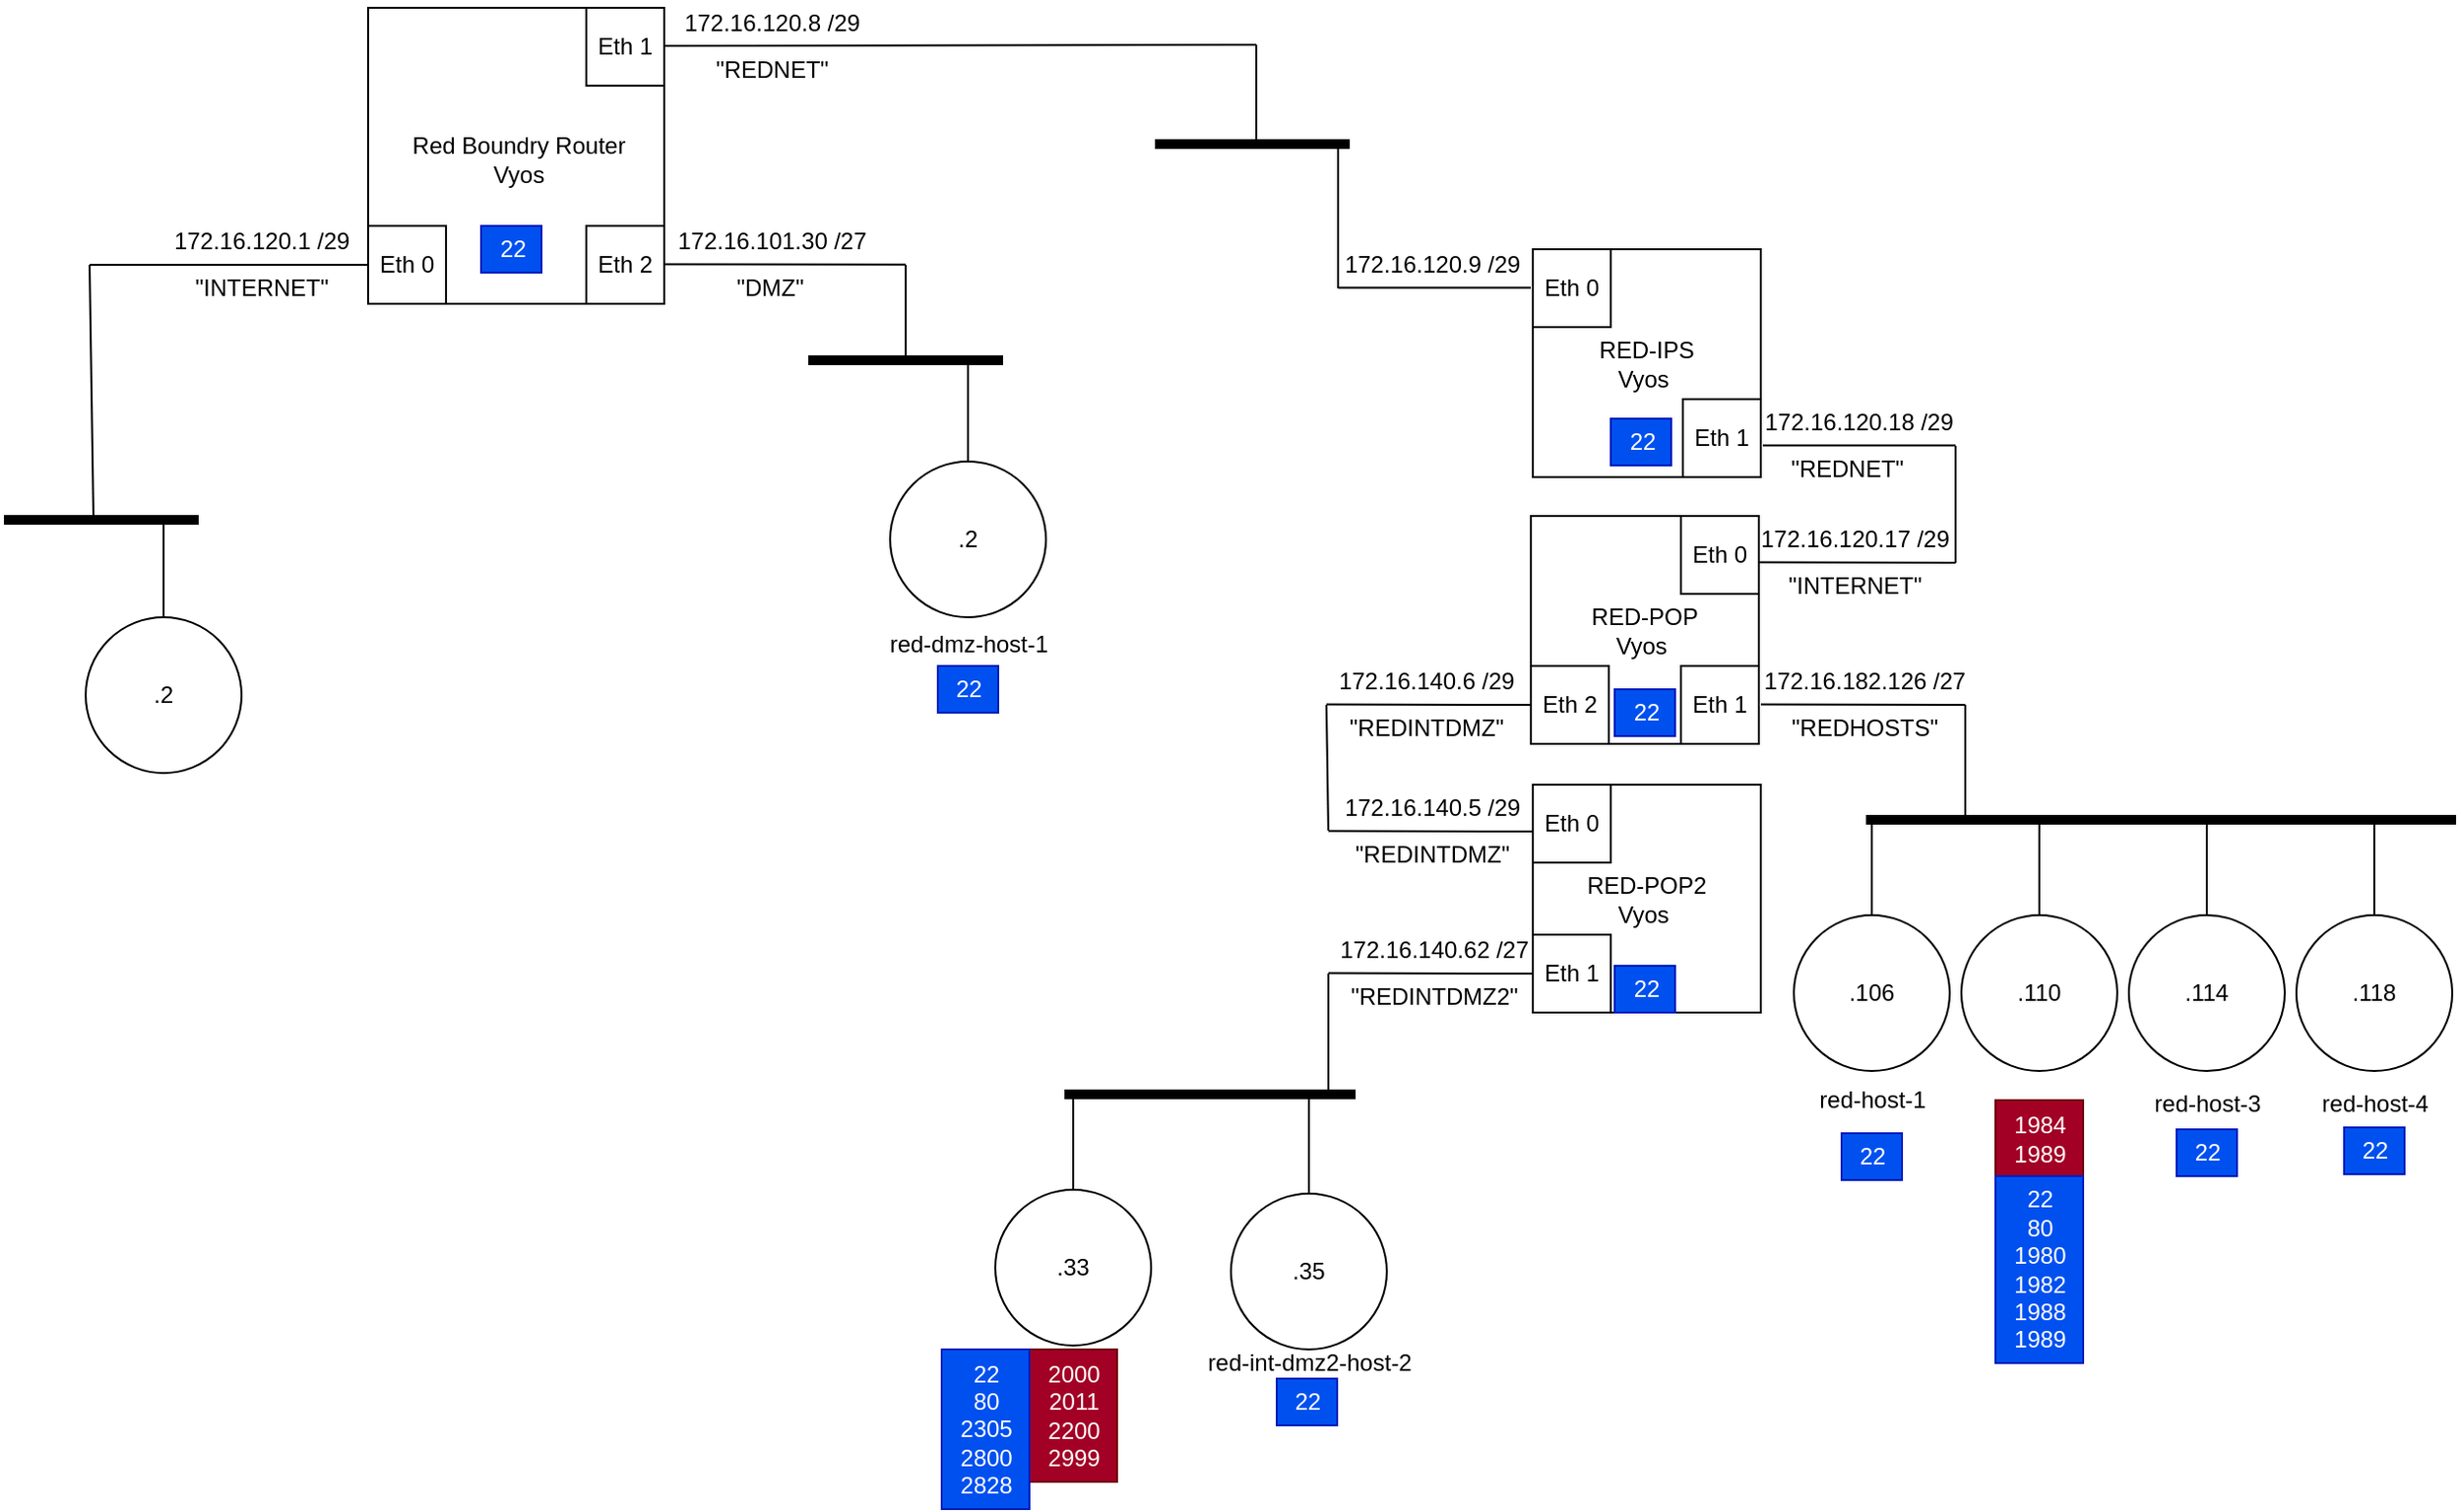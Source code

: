 <mxfile version="27.0.2">
  <diagram name="Page-1" id="r5pY6OEH55r_MRl_l-7a">
    <mxGraphModel dx="1447" dy="2493" grid="0" gridSize="10" guides="1" tooltips="1" connect="1" arrows="1" fold="1" page="1" pageScale="1" pageWidth="1500" pageHeight="1100" math="0" shadow="0">
      <root>
        <mxCell id="0" />
        <mxCell id="1" parent="0" />
        <mxCell id="gthj1zMNGUcNPDBHIXGr-64" value="" style="endArrow=none;html=1;rounded=0;" parent="1" edge="1">
          <mxGeometry width="50" height="50" relative="1" as="geometry">
            <mxPoint x="1140" y="614" as="sourcePoint" />
            <mxPoint x="1035" y="613.73" as="targetPoint" />
          </mxGeometry>
        </mxCell>
        <mxCell id="gthj1zMNGUcNPDBHIXGr-65" value="172.16.120.17 /29" style="text;html=1;align=center;verticalAlign=middle;resizable=0;points=[];autosize=1;strokeColor=none;fillColor=none;spacingBottom=0;" parent="1" vertex="1">
          <mxGeometry x="1030" y="589.94" width="115" height="24" as="geometry" />
        </mxCell>
        <mxCell id="gthj1zMNGUcNPDBHIXGr-48" value="" style="endArrow=none;html=1;rounded=0;" parent="1" edge="1">
          <mxGeometry width="50" height="50" relative="1" as="geometry">
            <mxPoint x="922" y="472.79" as="sourcePoint" />
            <mxPoint x="823" y="472.79" as="targetPoint" />
          </mxGeometry>
        </mxCell>
        <mxCell id="gthj1zMNGUcNPDBHIXGr-32" value="" style="endArrow=none;html=1;rounded=0;" parent="1" edge="1">
          <mxGeometry width="50" height="50" relative="1" as="geometry">
            <mxPoint x="220" y="643" as="sourcePoint" />
            <mxPoint x="220" y="592" as="targetPoint" />
          </mxGeometry>
        </mxCell>
        <mxCell id="gthj1zMNGUcNPDBHIXGr-12" value="" style="endArrow=none;html=1;rounded=0;exitX=1;exitY=0.5;exitDx=0;exitDy=0;" parent="1" edge="1">
          <mxGeometry width="50" height="50" relative="1" as="geometry">
            <mxPoint x="437" y="348.64" as="sourcePoint" />
            <mxPoint x="781" y="348" as="targetPoint" />
          </mxGeometry>
        </mxCell>
        <mxCell id="gthj1zMNGUcNPDBHIXGr-13" value="" style="endArrow=none;html=1;rounded=0;exitX=1;exitY=0.5;exitDx=0;exitDy=0;" parent="1" edge="1">
          <mxGeometry width="50" height="50" relative="1" as="geometry">
            <mxPoint x="384" y="460.64" as="sourcePoint" />
            <mxPoint x="601" y="460.91" as="targetPoint" />
          </mxGeometry>
        </mxCell>
        <mxCell id="gthj1zMNGUcNPDBHIXGr-10" value="" style="endArrow=none;html=1;rounded=0;" parent="1" target="gthj1zMNGUcNPDBHIXGr-8" edge="1">
          <mxGeometry width="50" height="50" relative="1" as="geometry">
            <mxPoint x="182" y="461" as="sourcePoint" />
            <mxPoint x="325" y="461" as="targetPoint" />
          </mxGeometry>
        </mxCell>
        <mxCell id="gthj1zMNGUcNPDBHIXGr-9" value="172.16.120.1 /29" style="text;html=1;align=center;verticalAlign=middle;resizable=0;points=[];autosize=1;strokeColor=none;fillColor=none;spacingBottom=0;" parent="1" vertex="1">
          <mxGeometry x="216" y="437" width="108" height="24" as="geometry" />
        </mxCell>
        <mxCell id="gthj1zMNGUcNPDBHIXGr-3" value="" style="whiteSpace=wrap;html=1;aspect=fixed;" parent="1" vertex="1">
          <mxGeometry x="325" y="329" width="152" height="152" as="geometry" />
        </mxCell>
        <mxCell id="gthj1zMNGUcNPDBHIXGr-5" value="&lt;br&gt;&lt;div&gt;Red Boundry Router&lt;/div&gt;&lt;div&gt;Vyos&lt;/div&gt;" style="text;html=1;align=center;verticalAlign=middle;resizable=0;points=[];autosize=1;strokeColor=none;fillColor=none;" parent="1" vertex="1">
          <mxGeometry x="338" y="372" width="127" height="55" as="geometry" />
        </mxCell>
        <mxCell id="gthj1zMNGUcNPDBHIXGr-6" value="Eth 1" style="whiteSpace=wrap;html=1;aspect=fixed;" parent="1" vertex="1">
          <mxGeometry x="437" y="329" width="40" height="40" as="geometry" />
        </mxCell>
        <mxCell id="gthj1zMNGUcNPDBHIXGr-7" value="Eth 2" style="whiteSpace=wrap;html=1;aspect=fixed;" parent="1" vertex="1">
          <mxGeometry x="437" y="441" width="40" height="40" as="geometry" />
        </mxCell>
        <mxCell id="gthj1zMNGUcNPDBHIXGr-8" value="Eth 0" style="whiteSpace=wrap;html=1;aspect=fixed;" parent="1" vertex="1">
          <mxGeometry x="325" y="441" width="40" height="40" as="geometry" />
        </mxCell>
        <mxCell id="gthj1zMNGUcNPDBHIXGr-11" value="&quot;INTERNET&quot;" style="text;html=1;align=center;verticalAlign=middle;resizable=0;points=[];autosize=1;strokeColor=none;fillColor=none;spacingBottom=0;" parent="1" vertex="1">
          <mxGeometry x="226.5" y="461" width="87" height="24" as="geometry" />
        </mxCell>
        <mxCell id="gthj1zMNGUcNPDBHIXGr-14" value="172.16.120.8 /29" style="text;html=1;align=center;verticalAlign=middle;resizable=0;points=[];autosize=1;strokeColor=none;fillColor=none;spacingBottom=0;" parent="1" vertex="1">
          <mxGeometry x="478" y="325" width="108" height="24" as="geometry" />
        </mxCell>
        <mxCell id="gthj1zMNGUcNPDBHIXGr-15" value="&quot;REDNET&quot;" style="text;html=1;align=center;verticalAlign=middle;resizable=0;points=[];autosize=1;strokeColor=none;fillColor=none;spacingBottom=0;" parent="1" vertex="1">
          <mxGeometry x="493.5" y="349" width="76" height="24" as="geometry" />
        </mxCell>
        <mxCell id="gthj1zMNGUcNPDBHIXGr-16" value="172.16.101.30 /27" style="text;html=1;align=center;verticalAlign=middle;resizable=0;points=[];autosize=1;strokeColor=none;fillColor=none;spacingBottom=0;" parent="1" vertex="1">
          <mxGeometry x="474" y="437" width="115" height="24" as="geometry" />
        </mxCell>
        <mxCell id="gthj1zMNGUcNPDBHIXGr-17" value="&quot;DMZ&quot;" style="text;html=1;align=center;verticalAlign=middle;resizable=0;points=[];autosize=1;strokeColor=none;fillColor=none;spacingBottom=0;" parent="1" vertex="1">
          <mxGeometry x="504.5" y="461" width="53" height="24" as="geometry" />
        </mxCell>
        <mxCell id="gthj1zMNGUcNPDBHIXGr-19" value="" style="endArrow=none;html=1;rounded=0;" parent="1" edge="1">
          <mxGeometry width="50" height="50" relative="1" as="geometry">
            <mxPoint x="601" y="510" as="sourcePoint" />
            <mxPoint x="601" y="461" as="targetPoint" />
          </mxGeometry>
        </mxCell>
        <mxCell id="gthj1zMNGUcNPDBHIXGr-22" value="" style="endArrow=none;html=1;rounded=0;" parent="1" edge="1">
          <mxGeometry width="50" height="50" relative="1" as="geometry">
            <mxPoint x="184" y="592" as="sourcePoint" />
            <mxPoint x="182" y="461" as="targetPoint" />
          </mxGeometry>
        </mxCell>
        <mxCell id="gthj1zMNGUcNPDBHIXGr-24" value="" style="endArrow=none;html=1;rounded=0;" parent="1" edge="1">
          <mxGeometry width="50" height="50" relative="1" as="geometry">
            <mxPoint x="781" y="397" as="sourcePoint" />
            <mxPoint x="781" y="348" as="targetPoint" />
          </mxGeometry>
        </mxCell>
        <mxCell id="gthj1zMNGUcNPDBHIXGr-25" value="" style="shape=link;html=1;rounded=0;strokeWidth=3;width=-4;" parent="1" edge="1">
          <mxGeometry width="100" relative="1" as="geometry">
            <mxPoint x="729" y="399" as="sourcePoint" />
            <mxPoint x="829" y="399" as="targetPoint" />
          </mxGeometry>
        </mxCell>
        <mxCell id="gthj1zMNGUcNPDBHIXGr-26" value="" style="shape=link;html=1;rounded=0;strokeWidth=3;width=-4;" parent="1" edge="1">
          <mxGeometry width="100" relative="1" as="geometry">
            <mxPoint x="551" y="510" as="sourcePoint" />
            <mxPoint x="651" y="510" as="targetPoint" />
          </mxGeometry>
        </mxCell>
        <mxCell id="gthj1zMNGUcNPDBHIXGr-27" value="" style="shape=link;html=1;rounded=0;strokeWidth=3;width=-4;" parent="1" edge="1">
          <mxGeometry width="100" relative="1" as="geometry">
            <mxPoint x="138" y="592" as="sourcePoint" />
            <mxPoint x="238" y="592" as="targetPoint" />
          </mxGeometry>
        </mxCell>
        <mxCell id="gthj1zMNGUcNPDBHIXGr-29" value=".2" style="ellipse;whiteSpace=wrap;html=1;aspect=fixed;" parent="1" vertex="1">
          <mxGeometry x="180" y="642" width="80" height="80" as="geometry" />
        </mxCell>
        <mxCell id="gthj1zMNGUcNPDBHIXGr-33" value="" style="endArrow=none;html=1;rounded=0;" parent="1" edge="1">
          <mxGeometry width="50" height="50" relative="1" as="geometry">
            <mxPoint x="633" y="563" as="sourcePoint" />
            <mxPoint x="633" y="512" as="targetPoint" />
          </mxGeometry>
        </mxCell>
        <mxCell id="gthj1zMNGUcNPDBHIXGr-34" value=".2" style="ellipse;whiteSpace=wrap;html=1;aspect=fixed;" parent="1" vertex="1">
          <mxGeometry x="593" y="562" width="80" height="80" as="geometry" />
        </mxCell>
        <mxCell id="gthj1zMNGUcNPDBHIXGr-35" value="" style="endArrow=none;html=1;rounded=0;" parent="1" edge="1">
          <mxGeometry width="50" height="50" relative="1" as="geometry">
            <mxPoint x="823" y="473" as="sourcePoint" />
            <mxPoint x="823" y="401" as="targetPoint" />
          </mxGeometry>
        </mxCell>
        <mxCell id="gthj1zMNGUcNPDBHIXGr-41" value="red-dmz-host-1" style="text;html=1;align=center;verticalAlign=middle;resizable=0;points=[];autosize=1;strokeColor=none;fillColor=none;spacingBottom=0;" parent="1" vertex="1">
          <mxGeometry x="583.5" y="644" width="99" height="24" as="geometry" />
        </mxCell>
        <mxCell id="gthj1zMNGUcNPDBHIXGr-47" value="&lt;div&gt;RED-IPS&lt;/div&gt;&lt;div&gt;Vyos&amp;nbsp;&lt;/div&gt;" style="whiteSpace=wrap;html=1;aspect=fixed;" parent="1" vertex="1">
          <mxGeometry x="923" y="453" width="117" height="117" as="geometry" />
        </mxCell>
        <mxCell id="gthj1zMNGUcNPDBHIXGr-50" value="Eth 0" style="whiteSpace=wrap;html=1;aspect=fixed;" parent="1" vertex="1">
          <mxGeometry x="923" y="453" width="40" height="40" as="geometry" />
        </mxCell>
        <mxCell id="gthj1zMNGUcNPDBHIXGr-51" value="172.16.120.9 /29" style="text;html=1;align=center;verticalAlign=middle;resizable=0;points=[];autosize=1;strokeColor=none;fillColor=none;spacingBottom=0;" parent="1" vertex="1">
          <mxGeometry x="817" y="449" width="108" height="24" as="geometry" />
        </mxCell>
        <mxCell id="gthj1zMNGUcNPDBHIXGr-52" value="Eth 1" style="whiteSpace=wrap;html=1;aspect=fixed;" parent="1" vertex="1">
          <mxGeometry x="1000" y="530" width="40" height="40" as="geometry" />
        </mxCell>
        <mxCell id="gthj1zMNGUcNPDBHIXGr-54" value="&lt;div&gt;RED-POP&lt;/div&gt;&lt;div&gt;Vyos&amp;nbsp;&lt;/div&gt;" style="whiteSpace=wrap;html=1;aspect=fixed;" parent="1" vertex="1">
          <mxGeometry x="922" y="590" width="117" height="117" as="geometry" />
        </mxCell>
        <mxCell id="gthj1zMNGUcNPDBHIXGr-55" value="Eth 0" style="whiteSpace=wrap;html=1;aspect=fixed;" parent="1" vertex="1">
          <mxGeometry x="999" y="590" width="40" height="40" as="geometry" />
        </mxCell>
        <mxCell id="gthj1zMNGUcNPDBHIXGr-56" value="Eth 1" style="whiteSpace=wrap;html=1;aspect=fixed;" parent="1" vertex="1">
          <mxGeometry x="999" y="667" width="40" height="40" as="geometry" />
        </mxCell>
        <mxCell id="gthj1zMNGUcNPDBHIXGr-59" value="" style="endArrow=none;html=1;rounded=0;" parent="1" edge="1">
          <mxGeometry width="50" height="50" relative="1" as="geometry">
            <mxPoint x="1140" y="553.79" as="sourcePoint" />
            <mxPoint x="1041" y="553.79" as="targetPoint" />
          </mxGeometry>
        </mxCell>
        <mxCell id="gthj1zMNGUcNPDBHIXGr-62" value="172.16.120.18 /29" style="text;html=1;align=center;verticalAlign=middle;resizable=0;points=[];autosize=1;strokeColor=none;fillColor=none;spacingBottom=0;" parent="1" vertex="1">
          <mxGeometry x="1032" y="530" width="115" height="24" as="geometry" />
        </mxCell>
        <mxCell id="gthj1zMNGUcNPDBHIXGr-63" value="" style="endArrow=none;html=1;rounded=0;" parent="1" edge="1">
          <mxGeometry width="50" height="50" relative="1" as="geometry">
            <mxPoint x="1140" y="614" as="sourcePoint" />
            <mxPoint x="1140" y="554" as="targetPoint" />
          </mxGeometry>
        </mxCell>
        <mxCell id="gthj1zMNGUcNPDBHIXGr-66" value="&quot;REDNET&quot;" style="text;html=1;align=center;verticalAlign=middle;resizable=0;points=[];autosize=1;strokeColor=none;fillColor=none;spacingBottom=0;" parent="1" vertex="1">
          <mxGeometry x="1046" y="554" width="76" height="24" as="geometry" />
        </mxCell>
        <mxCell id="gthj1zMNGUcNPDBHIXGr-67" value="&quot;INTERNET&quot;" style="text;html=1;align=center;verticalAlign=middle;resizable=0;points=[];autosize=1;strokeColor=none;fillColor=none;spacingBottom=0;" parent="1" vertex="1">
          <mxGeometry x="1044.5" y="613.94" width="86" height="24" as="geometry" />
        </mxCell>
        <mxCell id="gthj1zMNGUcNPDBHIXGr-68" value="Eth 2" style="whiteSpace=wrap;html=1;aspect=fixed;" parent="1" vertex="1">
          <mxGeometry x="922" y="667" width="40" height="40" as="geometry" />
        </mxCell>
        <mxCell id="gthj1zMNGUcNPDBHIXGr-69" value="" style="endArrow=none;html=1;rounded=0;" parent="1" edge="1">
          <mxGeometry width="50" height="50" relative="1" as="geometry">
            <mxPoint x="922" y="687.06" as="sourcePoint" />
            <mxPoint x="817" y="686.79" as="targetPoint" />
          </mxGeometry>
        </mxCell>
        <mxCell id="gthj1zMNGUcNPDBHIXGr-70" value="172.16.140.6 /29" style="text;html=1;align=center;verticalAlign=middle;resizable=0;points=[];autosize=1;strokeColor=none;fillColor=none;spacingBottom=0;" parent="1" vertex="1">
          <mxGeometry x="814" y="663" width="108" height="24" as="geometry" />
        </mxCell>
        <mxCell id="gthj1zMNGUcNPDBHIXGr-71" value="&quot;REDINTDMZ&quot;" style="text;html=1;align=center;verticalAlign=middle;resizable=0;points=[];autosize=1;strokeColor=none;fillColor=none;spacingBottom=0;" parent="1" vertex="1">
          <mxGeometry x="819.5" y="687" width="97" height="24" as="geometry" />
        </mxCell>
        <mxCell id="gthj1zMNGUcNPDBHIXGr-75" value="" style="endArrow=none;html=1;rounded=0;" parent="1" edge="1">
          <mxGeometry width="50" height="50" relative="1" as="geometry">
            <mxPoint x="1145" y="687.06" as="sourcePoint" />
            <mxPoint x="1040" y="686.79" as="targetPoint" />
          </mxGeometry>
        </mxCell>
        <mxCell id="gthj1zMNGUcNPDBHIXGr-76" value="&amp;nbsp;" style="text;html=1;align=center;verticalAlign=middle;resizable=0;points=[];autosize=1;strokeColor=none;fillColor=none;spacingBottom=0;" parent="1" vertex="1">
          <mxGeometry x="1082" y="663" width="21" height="24" as="geometry" />
        </mxCell>
        <mxCell id="gthj1zMNGUcNPDBHIXGr-77" value="&quot;REDHOSTS&quot;" style="text;html=1;align=center;verticalAlign=middle;resizable=0;points=[];autosize=1;strokeColor=none;fillColor=none;spacingBottom=0;" parent="1" vertex="1">
          <mxGeometry x="1046.5" y="687" width="93" height="24" as="geometry" />
        </mxCell>
        <mxCell id="gthj1zMNGUcNPDBHIXGr-81" value="172.16.182.126 /27" style="text;html=1;align=center;verticalAlign=middle;resizable=0;points=[];autosize=1;strokeColor=none;fillColor=none;spacingBottom=0;" parent="1" vertex="1">
          <mxGeometry x="1032.5" y="663" width="121" height="24" as="geometry" />
        </mxCell>
        <mxCell id="evGnPvsLJm5_Tea4OdvR-1" value="" style="endArrow=none;html=1;rounded=0;" edge="1" parent="1">
          <mxGeometry width="50" height="50" relative="1" as="geometry">
            <mxPoint x="1145" y="747" as="sourcePoint" />
            <mxPoint x="1145" y="687" as="targetPoint" />
          </mxGeometry>
        </mxCell>
        <mxCell id="evGnPvsLJm5_Tea4OdvR-2" value="" style="shape=link;html=1;rounded=0;strokeWidth=3;width=-4;" edge="1" parent="1">
          <mxGeometry width="100" relative="1" as="geometry">
            <mxPoint x="1094" y="746" as="sourcePoint" />
            <mxPoint x="1397" y="746" as="targetPoint" />
          </mxGeometry>
        </mxCell>
        <mxCell id="evGnPvsLJm5_Tea4OdvR-3" value="" style="endArrow=none;html=1;rounded=0;" edge="1" parent="1">
          <mxGeometry width="50" height="50" relative="1" as="geometry">
            <mxPoint x="1097" y="796" as="sourcePoint" />
            <mxPoint x="1097" y="745" as="targetPoint" />
          </mxGeometry>
        </mxCell>
        <mxCell id="evGnPvsLJm5_Tea4OdvR-4" value=".106" style="ellipse;whiteSpace=wrap;html=1;aspect=fixed;" vertex="1" parent="1">
          <mxGeometry x="1057" y="795" width="80" height="80" as="geometry" />
        </mxCell>
        <mxCell id="evGnPvsLJm5_Tea4OdvR-5" value="" style="endArrow=none;html=1;rounded=0;" edge="1" parent="1">
          <mxGeometry width="50" height="50" relative="1" as="geometry">
            <mxPoint x="1183" y="796" as="sourcePoint" />
            <mxPoint x="1183" y="745" as="targetPoint" />
          </mxGeometry>
        </mxCell>
        <mxCell id="evGnPvsLJm5_Tea4OdvR-6" value=".110" style="ellipse;whiteSpace=wrap;html=1;aspect=fixed;" vertex="1" parent="1">
          <mxGeometry x="1143" y="795" width="80" height="80" as="geometry" />
        </mxCell>
        <mxCell id="evGnPvsLJm5_Tea4OdvR-7" value="" style="endArrow=none;html=1;rounded=0;" edge="1" parent="1">
          <mxGeometry width="50" height="50" relative="1" as="geometry">
            <mxPoint x="1269" y="796" as="sourcePoint" />
            <mxPoint x="1269" y="745" as="targetPoint" />
          </mxGeometry>
        </mxCell>
        <mxCell id="evGnPvsLJm5_Tea4OdvR-8" value=".114" style="ellipse;whiteSpace=wrap;html=1;aspect=fixed;" vertex="1" parent="1">
          <mxGeometry x="1229" y="795" width="80" height="80" as="geometry" />
        </mxCell>
        <mxCell id="evGnPvsLJm5_Tea4OdvR-9" value="" style="endArrow=none;html=1;rounded=0;" edge="1" parent="1">
          <mxGeometry width="50" height="50" relative="1" as="geometry">
            <mxPoint x="1355" y="796" as="sourcePoint" />
            <mxPoint x="1355" y="745" as="targetPoint" />
          </mxGeometry>
        </mxCell>
        <mxCell id="evGnPvsLJm5_Tea4OdvR-10" value=".118" style="ellipse;whiteSpace=wrap;html=1;aspect=fixed;" vertex="1" parent="1">
          <mxGeometry x="1315" y="795" width="80" height="80" as="geometry" />
        </mxCell>
        <mxCell id="evGnPvsLJm5_Tea4OdvR-11" value="red-host-1" style="text;html=1;align=center;verticalAlign=middle;resizable=0;points=[];autosize=1;strokeColor=none;fillColor=none;spacingBottom=0;" vertex="1" parent="1">
          <mxGeometry x="1060.5" y="878" width="73" height="24" as="geometry" />
        </mxCell>
        <mxCell id="evGnPvsLJm5_Tea4OdvR-12" value="&lt;div&gt;RED-POP2&lt;/div&gt;&lt;div&gt;Vyos&amp;nbsp;&lt;/div&gt;" style="whiteSpace=wrap;html=1;aspect=fixed;" vertex="1" parent="1">
          <mxGeometry x="923" y="728" width="117" height="117" as="geometry" />
        </mxCell>
        <mxCell id="evGnPvsLJm5_Tea4OdvR-14" value="" style="endArrow=none;html=1;rounded=0;" edge="1" parent="1">
          <mxGeometry width="50" height="50" relative="1" as="geometry">
            <mxPoint x="923" y="752.06" as="sourcePoint" />
            <mxPoint x="818" y="751.79" as="targetPoint" />
          </mxGeometry>
        </mxCell>
        <mxCell id="evGnPvsLJm5_Tea4OdvR-15" value="172.16.140.5 /29" style="text;html=1;align=center;verticalAlign=middle;resizable=0;points=[];autosize=1;strokeColor=none;fillColor=none;spacingBottom=0;" vertex="1" parent="1">
          <mxGeometry x="817" y="728" width="108" height="24" as="geometry" />
        </mxCell>
        <mxCell id="evGnPvsLJm5_Tea4OdvR-16" value="&quot;REDINTDMZ&quot;" style="text;html=1;align=center;verticalAlign=middle;resizable=0;points=[];autosize=1;strokeColor=none;fillColor=none;spacingBottom=0;" vertex="1" parent="1">
          <mxGeometry x="822.5" y="752" width="97" height="24" as="geometry" />
        </mxCell>
        <mxCell id="evGnPvsLJm5_Tea4OdvR-17" value="" style="endArrow=none;html=1;rounded=0;exitX=0.009;exitY=0.98;exitDx=0;exitDy=0;exitPerimeter=0;" edge="1" parent="1">
          <mxGeometry width="50" height="50" relative="1" as="geometry">
            <mxPoint x="817.972" y="751.52" as="sourcePoint" />
            <mxPoint x="817" y="687" as="targetPoint" />
          </mxGeometry>
        </mxCell>
        <mxCell id="evGnPvsLJm5_Tea4OdvR-18" value="Eth 0" style="whiteSpace=wrap;html=1;aspect=fixed;" vertex="1" parent="1">
          <mxGeometry x="923" y="728" width="40" height="40" as="geometry" />
        </mxCell>
        <mxCell id="evGnPvsLJm5_Tea4OdvR-19" value="Eth 1" style="whiteSpace=wrap;html=1;aspect=fixed;" vertex="1" parent="1">
          <mxGeometry x="923" y="805" width="40" height="40" as="geometry" />
        </mxCell>
        <mxCell id="evGnPvsLJm5_Tea4OdvR-23" value="" style="endArrow=none;html=1;rounded=0;" edge="1" parent="1">
          <mxGeometry width="50" height="50" relative="1" as="geometry">
            <mxPoint x="923" y="825.06" as="sourcePoint" />
            <mxPoint x="818" y="824.79" as="targetPoint" />
          </mxGeometry>
        </mxCell>
        <mxCell id="evGnPvsLJm5_Tea4OdvR-24" value="172.16.140.62 /27" style="text;html=1;align=center;verticalAlign=middle;resizable=0;points=[];autosize=1;strokeColor=none;fillColor=none;spacingBottom=0;" vertex="1" parent="1">
          <mxGeometry x="814" y="801" width="115" height="24" as="geometry" />
        </mxCell>
        <mxCell id="evGnPvsLJm5_Tea4OdvR-25" value="&quot;REDINTDMZ2&quot;" style="text;html=1;align=center;verticalAlign=middle;resizable=0;points=[];autosize=1;strokeColor=none;fillColor=none;spacingBottom=0;" vertex="1" parent="1">
          <mxGeometry x="819.5" y="825" width="104" height="24" as="geometry" />
        </mxCell>
        <mxCell id="evGnPvsLJm5_Tea4OdvR-26" value="" style="endArrow=none;html=1;rounded=0;" edge="1" parent="1">
          <mxGeometry width="50" height="50" relative="1" as="geometry">
            <mxPoint x="818" y="885" as="sourcePoint" />
            <mxPoint x="818" y="825" as="targetPoint" />
          </mxGeometry>
        </mxCell>
        <mxCell id="evGnPvsLJm5_Tea4OdvR-27" value="" style="shape=link;html=1;rounded=0;strokeWidth=3;width=-4;" edge="1" parent="1">
          <mxGeometry width="100" relative="1" as="geometry">
            <mxPoint x="682.5" y="887" as="sourcePoint" />
            <mxPoint x="832" y="887" as="targetPoint" />
          </mxGeometry>
        </mxCell>
        <mxCell id="evGnPvsLJm5_Tea4OdvR-28" value="" style="endArrow=none;html=1;rounded=0;" edge="1" parent="1">
          <mxGeometry width="50" height="50" relative="1" as="geometry">
            <mxPoint x="687" y="937" as="sourcePoint" />
            <mxPoint x="687" y="886" as="targetPoint" />
          </mxGeometry>
        </mxCell>
        <mxCell id="evGnPvsLJm5_Tea4OdvR-29" value=".33" style="ellipse;whiteSpace=wrap;html=1;aspect=fixed;" vertex="1" parent="1">
          <mxGeometry x="647" y="936" width="80" height="80" as="geometry" />
        </mxCell>
        <mxCell id="evGnPvsLJm5_Tea4OdvR-30" value="" style="endArrow=none;html=1;rounded=0;" edge="1" parent="1">
          <mxGeometry width="50" height="50" relative="1" as="geometry">
            <mxPoint x="808" y="939" as="sourcePoint" />
            <mxPoint x="808" y="888" as="targetPoint" />
          </mxGeometry>
        </mxCell>
        <mxCell id="evGnPvsLJm5_Tea4OdvR-31" value=".35" style="ellipse;whiteSpace=wrap;html=1;aspect=fixed;" vertex="1" parent="1">
          <mxGeometry x="768" y="938" width="80" height="80" as="geometry" />
        </mxCell>
        <mxCell id="evGnPvsLJm5_Tea4OdvR-32" value="red-int-dmz2-host-2" style="text;html=1;align=center;verticalAlign=middle;resizable=0;points=[];autosize=1;strokeColor=none;fillColor=none;spacingBottom=0;" vertex="1" parent="1">
          <mxGeometry x="746.5" y="1013" width="123" height="24" as="geometry" />
        </mxCell>
        <mxCell id="evGnPvsLJm5_Tea4OdvR-33" value="red-host-3" style="text;html=1;align=center;verticalAlign=middle;resizable=0;points=[];autosize=1;strokeColor=none;fillColor=none;spacingBottom=0;" vertex="1" parent="1">
          <mxGeometry x="1232.5" y="880" width="73" height="24" as="geometry" />
        </mxCell>
        <mxCell id="evGnPvsLJm5_Tea4OdvR-34" value="red-host-4" style="text;html=1;align=center;verticalAlign=middle;resizable=0;points=[];autosize=1;strokeColor=none;fillColor=none;spacingBottom=0;" vertex="1" parent="1">
          <mxGeometry x="1318.5" y="880" width="73" height="24" as="geometry" />
        </mxCell>
        <mxCell id="evGnPvsLJm5_Tea4OdvR-36" value="2000&lt;div&gt;2011&lt;/div&gt;&lt;div&gt;2200&lt;/div&gt;&lt;div&gt;2999&lt;/div&gt;" style="text;html=1;align=center;verticalAlign=middle;resizable=0;points=[];autosize=1;strokeColor=#6F0000;fillColor=#a20025;spacingBottom=0;fontColor=#ffffff;" vertex="1" parent="1">
          <mxGeometry x="664.5" y="1018" width="45" height="68" as="geometry" />
        </mxCell>
        <mxCell id="evGnPvsLJm5_Tea4OdvR-37" value="22&lt;div&gt;80&lt;/div&gt;&lt;div&gt;2305&lt;div&gt;2800&lt;/div&gt;&lt;div&gt;2828&lt;/div&gt;&lt;/div&gt;" style="text;html=1;align=center;verticalAlign=middle;resizable=0;points=[];autosize=1;strokeColor=#001DBC;fillColor=#0050ef;spacingBottom=0;fontColor=#ffffff;" vertex="1" parent="1">
          <mxGeometry x="619.5" y="1018" width="45" height="82" as="geometry" />
        </mxCell>
        <mxCell id="evGnPvsLJm5_Tea4OdvR-39" value="1984&lt;div&gt;1989&lt;/div&gt;" style="text;html=1;align=center;verticalAlign=middle;resizable=0;points=[];autosize=1;strokeColor=#6F0000;fillColor=#a20025;spacingBottom=0;fontColor=#ffffff;" vertex="1" parent="1">
          <mxGeometry x="1160.5" y="890" width="45" height="39" as="geometry" />
        </mxCell>
        <mxCell id="evGnPvsLJm5_Tea4OdvR-40" value="22&lt;div&gt;80&lt;/div&gt;&lt;div&gt;1980&lt;/div&gt;&lt;div&gt;1982&lt;/div&gt;&lt;div&gt;1988&lt;/div&gt;&lt;div&gt;1989&lt;/div&gt;" style="text;html=1;align=center;verticalAlign=middle;resizable=0;points=[];autosize=1;strokeColor=#001DBC;fillColor=#0050ef;spacingBottom=0;fontColor=#ffffff;" vertex="1" parent="1">
          <mxGeometry x="1160.5" y="929" width="45" height="96" as="geometry" />
        </mxCell>
        <mxCell id="evGnPvsLJm5_Tea4OdvR-41" value="22" style="text;html=1;align=center;verticalAlign=middle;resizable=0;points=[];autosize=1;strokeColor=#001DBC;fillColor=#0050ef;spacingBottom=0;fontColor=#ffffff;" vertex="1" parent="1">
          <mxGeometry x="1253.5" y="905" width="31" height="24" as="geometry" />
        </mxCell>
        <mxCell id="evGnPvsLJm5_Tea4OdvR-42" value="22" style="text;html=1;align=center;verticalAlign=middle;resizable=0;points=[];autosize=1;strokeColor=#001DBC;fillColor=#0050ef;spacingBottom=0;fontColor=#ffffff;" vertex="1" parent="1">
          <mxGeometry x="1339.5" y="904" width="31" height="24" as="geometry" />
        </mxCell>
        <mxCell id="evGnPvsLJm5_Tea4OdvR-43" value="22" style="text;html=1;align=center;verticalAlign=middle;resizable=0;points=[];autosize=1;strokeColor=#001DBC;fillColor=#0050ef;spacingBottom=0;fontColor=#ffffff;" vertex="1" parent="1">
          <mxGeometry x="1081.5" y="907" width="31" height="24" as="geometry" />
        </mxCell>
        <mxCell id="evGnPvsLJm5_Tea4OdvR-44" value="22" style="text;html=1;align=center;verticalAlign=middle;resizable=0;points=[];autosize=1;strokeColor=#001DBC;fillColor=#0050ef;spacingBottom=0;fontColor=#ffffff;" vertex="1" parent="1">
          <mxGeometry x="791.5" y="1033" width="31" height="24" as="geometry" />
        </mxCell>
        <mxCell id="evGnPvsLJm5_Tea4OdvR-45" value="22" style="text;html=1;align=center;verticalAlign=middle;resizable=0;points=[];autosize=1;strokeColor=#001DBC;fillColor=#0050ef;spacingBottom=0;fontColor=#ffffff;" vertex="1" parent="1">
          <mxGeometry x="965" y="821" width="31" height="24" as="geometry" />
        </mxCell>
        <mxCell id="evGnPvsLJm5_Tea4OdvR-46" value="22" style="text;html=1;align=center;verticalAlign=middle;resizable=0;points=[];autosize=1;strokeColor=#001DBC;fillColor=#0050ef;spacingBottom=0;fontColor=#ffffff;" vertex="1" parent="1">
          <mxGeometry x="965" y="679" width="31" height="24" as="geometry" />
        </mxCell>
        <mxCell id="evGnPvsLJm5_Tea4OdvR-47" value="22" style="text;html=1;align=center;verticalAlign=middle;resizable=0;points=[];autosize=1;strokeColor=#001DBC;fillColor=#0050ef;spacingBottom=0;fontColor=#ffffff;" vertex="1" parent="1">
          <mxGeometry x="963" y="540" width="31" height="24" as="geometry" />
        </mxCell>
        <mxCell id="evGnPvsLJm5_Tea4OdvR-48" value="22" style="text;html=1;align=center;verticalAlign=middle;resizable=0;points=[];autosize=1;strokeColor=#001DBC;fillColor=#0050ef;spacingBottom=0;fontColor=#ffffff;" vertex="1" parent="1">
          <mxGeometry x="617.5" y="667" width="31" height="24" as="geometry" />
        </mxCell>
        <mxCell id="evGnPvsLJm5_Tea4OdvR-50" value="22" style="text;html=1;align=center;verticalAlign=middle;resizable=0;points=[];autosize=1;strokeColor=#001DBC;fillColor=#0050ef;spacingBottom=0;fontColor=#ffffff;" vertex="1" parent="1">
          <mxGeometry x="383" y="441" width="31" height="24" as="geometry" />
        </mxCell>
      </root>
    </mxGraphModel>
  </diagram>
</mxfile>
